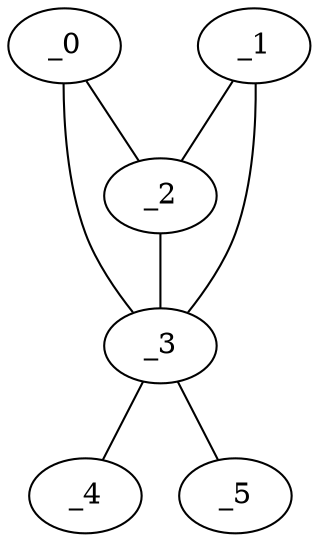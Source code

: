 graph KP1_0010 {
	_0	 [x="1.14592",
		y="2.79336"];
	_2	 [x="0.616006",
		y="0.578261"];
	_0 -- _2;
	_3	 [x="0.59",
		y="1.75"];
	_0 -- _3;
	_1	 [x="1.90519",
		y="2.99684"];
	_1 -- _2;
	_1 -- _3;
	_2 -- _3;
	_4	 [x="1.92076",
		y="0.649572"];
	_3 -- _4;
	_5	 [x="2.17258",
		y="1.66695"];
	_3 -- _5;
}
